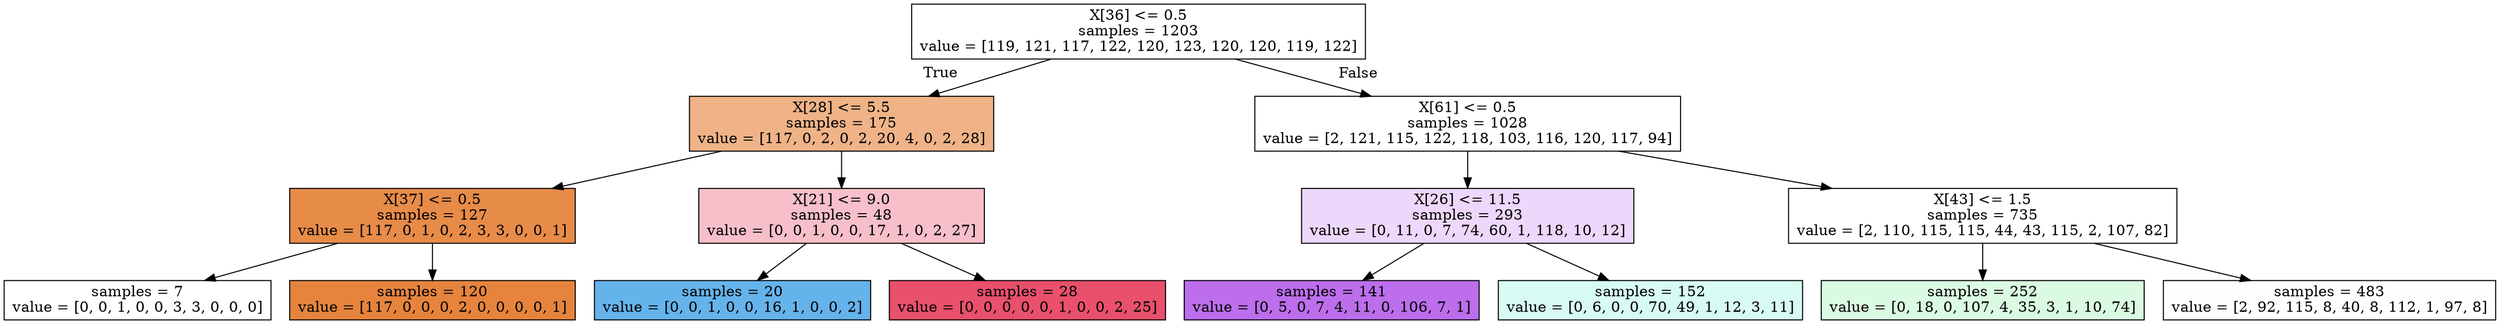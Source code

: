 digraph Tree {
node [shape=box, style="filled", color="black"] ;
0 [label="X[36] <= 0.5\nsamples = 1203\nvalue = [119, 121, 117, 122, 120, 123, 120, 120, 119, 122]", fillcolor="#ffffff"] ;
1 [label="X[28] <= 5.5\nsamples = 175\nvalue = [117, 0, 2, 0, 2, 20, 4, 0, 2, 28]", fillcolor="#efb387"] ;
0 -> 1 [labeldistance=2.5, labelangle=45, headlabel="True"] ;
2 [label="X[37] <= 0.5\nsamples = 127\nvalue = [117, 0, 1, 0, 2, 3, 3, 0, 0, 1]", fillcolor="#e78b49"] ;
1 -> 2 ;
3 [label="samples = 7\nvalue = [0, 0, 1, 0, 0, 3, 3, 0, 0, 0]", fillcolor="#ffffff"] ;
2 -> 3 ;
4 [label="samples = 120\nvalue = [117, 0, 0, 0, 2, 0, 0, 0, 0, 1]", fillcolor="#e6843e"] ;
2 -> 4 ;
5 [label="X[21] <= 9.0\nsamples = 48\nvalue = [0, 0, 1, 0, 0, 17, 1, 0, 2, 27]", fillcolor="#f7bfc9"] ;
1 -> 5 ;
6 [label="samples = 20\nvalue = [0, 0, 1, 0, 0, 16, 1, 0, 0, 2]", fillcolor="#65b3eb"] ;
5 -> 6 ;
7 [label="samples = 28\nvalue = [0, 0, 0, 0, 0, 1, 0, 0, 2, 25]", fillcolor="#e8506b"] ;
5 -> 7 ;
8 [label="X[61] <= 0.5\nsamples = 1028\nvalue = [2, 121, 115, 122, 118, 103, 116, 120, 117, 94]", fillcolor="#ffffff"] ;
0 -> 8 [labeldistance=2.5, labelangle=-45, headlabel="False"] ;
9 [label="X[26] <= 11.5\nsamples = 293\nvalue = [0, 11, 0, 7, 74, 60, 1, 118, 10, 12]", fillcolor="#edd7fa"] ;
8 -> 9 ;
10 [label="samples = 141\nvalue = [0, 5, 0, 7, 4, 11, 0, 106, 7, 1]", fillcolor="#bc6eec"] ;
9 -> 10 ;
11 [label="samples = 152\nvalue = [0, 6, 0, 0, 70, 49, 1, 12, 3, 11]", fillcolor="#d7faf3"] ;
9 -> 11 ;
12 [label="X[43] <= 1.5\nsamples = 735\nvalue = [2, 110, 115, 115, 44, 43, 115, 2, 107, 82]", fillcolor="#ffffff"] ;
8 -> 12 ;
13 [label="samples = 252\nvalue = [0, 18, 0, 107, 4, 35, 3, 1, 10, 74]", fillcolor="#dafae1"] ;
12 -> 13 ;
14 [label="samples = 483\nvalue = [2, 92, 115, 8, 40, 8, 112, 1, 97, 8]", fillcolor="#fefffd"] ;
12 -> 14 ;
}